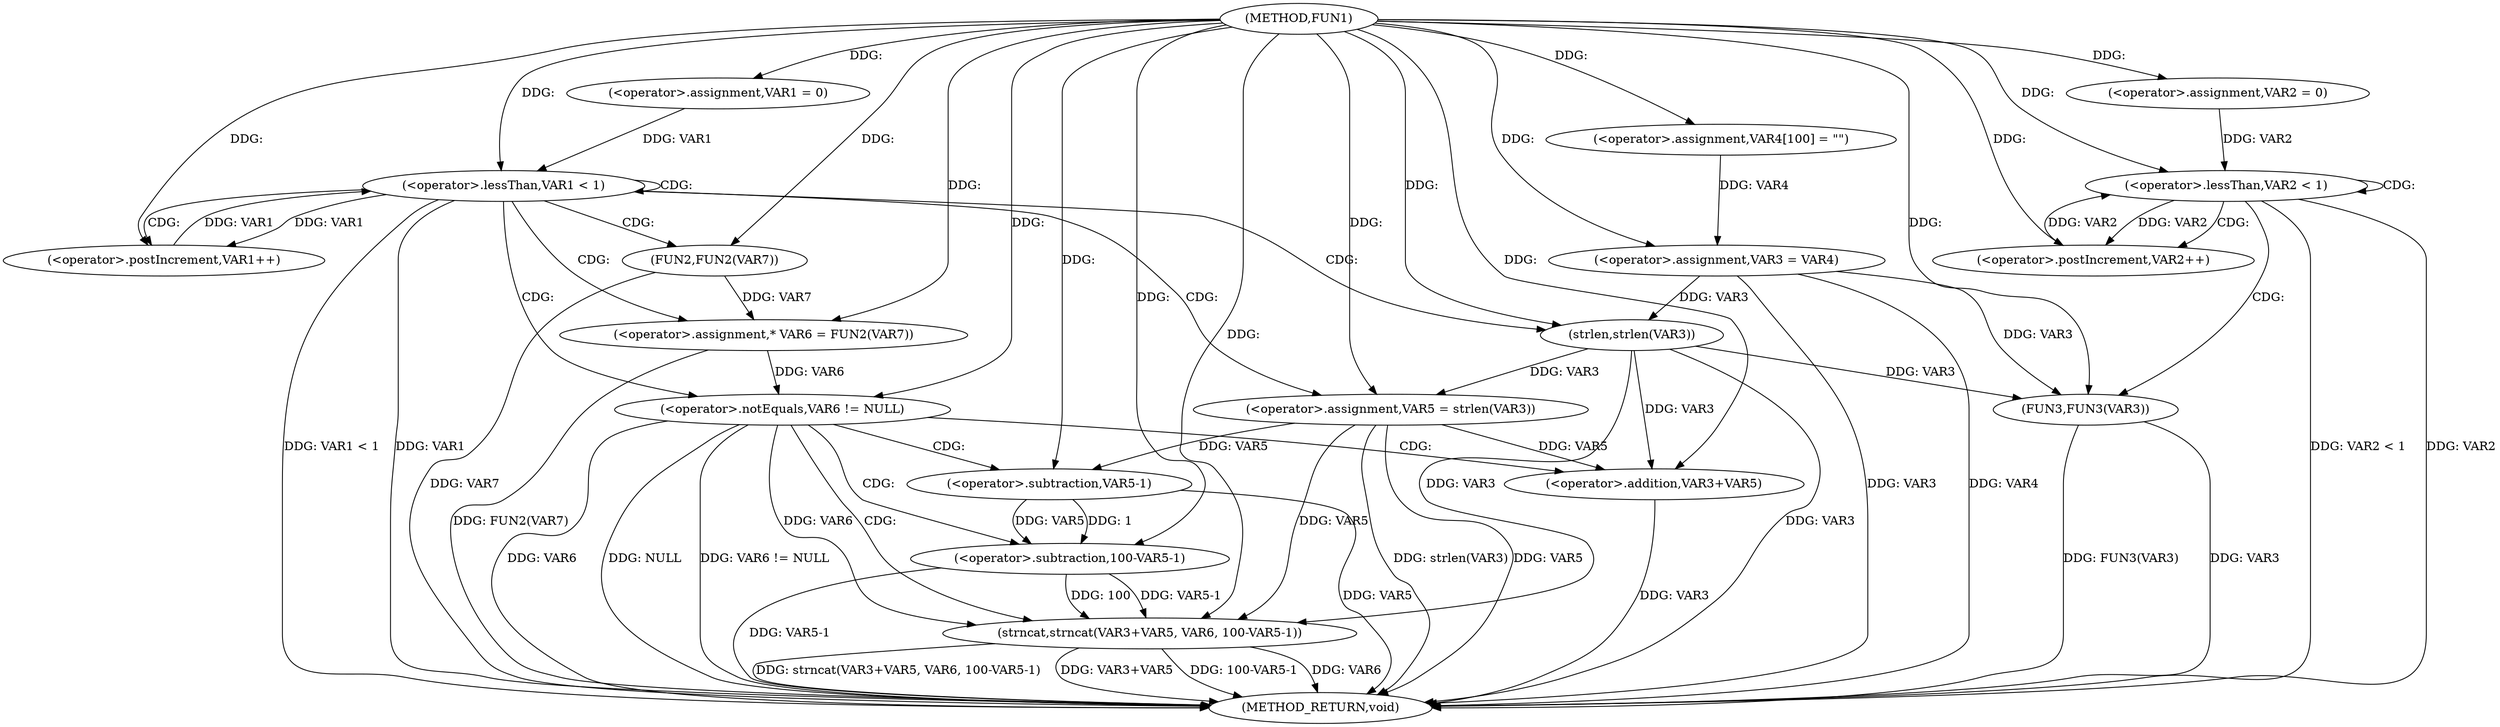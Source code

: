 digraph FUN1 {  
"1000100" [label = "(METHOD,FUN1)" ]
"1000160" [label = "(METHOD_RETURN,void)" ]
"1000106" [label = "(<operator>.assignment,VAR4[100] = \"\")" ]
"1000109" [label = "(<operator>.assignment,VAR3 = VAR4)" ]
"1000113" [label = "(<operator>.assignment,VAR1 = 0)" ]
"1000116" [label = "(<operator>.lessThan,VAR1 < 1)" ]
"1000119" [label = "(<operator>.postIncrement,VAR1++)" ]
"1000124" [label = "(<operator>.assignment,VAR5 = strlen(VAR3))" ]
"1000126" [label = "(strlen,strlen(VAR3))" ]
"1000129" [label = "(<operator>.assignment,* VAR6 = FUN2(VAR7))" ]
"1000131" [label = "(FUN2,FUN2(VAR7))" ]
"1000134" [label = "(<operator>.notEquals,VAR6 != NULL)" ]
"1000138" [label = "(strncat,strncat(VAR3+VAR5, VAR6, 100-VAR5-1))" ]
"1000139" [label = "(<operator>.addition,VAR3+VAR5)" ]
"1000143" [label = "(<operator>.subtraction,100-VAR5-1)" ]
"1000145" [label = "(<operator>.subtraction,VAR5-1)" ]
"1000149" [label = "(<operator>.assignment,VAR2 = 0)" ]
"1000152" [label = "(<operator>.lessThan,VAR2 < 1)" ]
"1000155" [label = "(<operator>.postIncrement,VAR2++)" ]
"1000158" [label = "(FUN3,FUN3(VAR3))" ]
  "1000124" -> "1000160"  [ label = "DDG: strlen(VAR3)"] 
  "1000138" -> "1000160"  [ label = "DDG: VAR6"] 
  "1000124" -> "1000160"  [ label = "DDG: VAR5"] 
  "1000138" -> "1000160"  [ label = "DDG: strncat(VAR3+VAR5, VAR6, 100-VAR5-1)"] 
  "1000145" -> "1000160"  [ label = "DDG: VAR5"] 
  "1000158" -> "1000160"  [ label = "DDG: VAR3"] 
  "1000116" -> "1000160"  [ label = "DDG: VAR1"] 
  "1000131" -> "1000160"  [ label = "DDG: VAR7"] 
  "1000138" -> "1000160"  [ label = "DDG: VAR3+VAR5"] 
  "1000139" -> "1000160"  [ label = "DDG: VAR3"] 
  "1000152" -> "1000160"  [ label = "DDG: VAR2 < 1"] 
  "1000158" -> "1000160"  [ label = "DDG: FUN3(VAR3)"] 
  "1000134" -> "1000160"  [ label = "DDG: VAR6 != NULL"] 
  "1000126" -> "1000160"  [ label = "DDG: VAR3"] 
  "1000152" -> "1000160"  [ label = "DDG: VAR2"] 
  "1000134" -> "1000160"  [ label = "DDG: VAR6"] 
  "1000109" -> "1000160"  [ label = "DDG: VAR3"] 
  "1000138" -> "1000160"  [ label = "DDG: 100-VAR5-1"] 
  "1000134" -> "1000160"  [ label = "DDG: NULL"] 
  "1000143" -> "1000160"  [ label = "DDG: VAR5-1"] 
  "1000109" -> "1000160"  [ label = "DDG: VAR4"] 
  "1000116" -> "1000160"  [ label = "DDG: VAR1 < 1"] 
  "1000129" -> "1000160"  [ label = "DDG: FUN2(VAR7)"] 
  "1000100" -> "1000106"  [ label = "DDG: "] 
  "1000106" -> "1000109"  [ label = "DDG: VAR4"] 
  "1000100" -> "1000109"  [ label = "DDG: "] 
  "1000100" -> "1000113"  [ label = "DDG: "] 
  "1000113" -> "1000116"  [ label = "DDG: VAR1"] 
  "1000119" -> "1000116"  [ label = "DDG: VAR1"] 
  "1000100" -> "1000116"  [ label = "DDG: "] 
  "1000116" -> "1000119"  [ label = "DDG: VAR1"] 
  "1000100" -> "1000119"  [ label = "DDG: "] 
  "1000126" -> "1000124"  [ label = "DDG: VAR3"] 
  "1000100" -> "1000124"  [ label = "DDG: "] 
  "1000109" -> "1000126"  [ label = "DDG: VAR3"] 
  "1000100" -> "1000126"  [ label = "DDG: "] 
  "1000131" -> "1000129"  [ label = "DDG: VAR7"] 
  "1000100" -> "1000129"  [ label = "DDG: "] 
  "1000100" -> "1000131"  [ label = "DDG: "] 
  "1000129" -> "1000134"  [ label = "DDG: VAR6"] 
  "1000100" -> "1000134"  [ label = "DDG: "] 
  "1000126" -> "1000138"  [ label = "DDG: VAR3"] 
  "1000100" -> "1000138"  [ label = "DDG: "] 
  "1000124" -> "1000138"  [ label = "DDG: VAR5"] 
  "1000126" -> "1000139"  [ label = "DDG: VAR3"] 
  "1000100" -> "1000139"  [ label = "DDG: "] 
  "1000124" -> "1000139"  [ label = "DDG: VAR5"] 
  "1000134" -> "1000138"  [ label = "DDG: VAR6"] 
  "1000143" -> "1000138"  [ label = "DDG: 100"] 
  "1000143" -> "1000138"  [ label = "DDG: VAR5-1"] 
  "1000100" -> "1000143"  [ label = "DDG: "] 
  "1000145" -> "1000143"  [ label = "DDG: VAR5"] 
  "1000145" -> "1000143"  [ label = "DDG: 1"] 
  "1000100" -> "1000145"  [ label = "DDG: "] 
  "1000124" -> "1000145"  [ label = "DDG: VAR5"] 
  "1000100" -> "1000149"  [ label = "DDG: "] 
  "1000149" -> "1000152"  [ label = "DDG: VAR2"] 
  "1000155" -> "1000152"  [ label = "DDG: VAR2"] 
  "1000100" -> "1000152"  [ label = "DDG: "] 
  "1000152" -> "1000155"  [ label = "DDG: VAR2"] 
  "1000100" -> "1000155"  [ label = "DDG: "] 
  "1000126" -> "1000158"  [ label = "DDG: VAR3"] 
  "1000109" -> "1000158"  [ label = "DDG: VAR3"] 
  "1000100" -> "1000158"  [ label = "DDG: "] 
  "1000116" -> "1000116"  [ label = "CDG: "] 
  "1000116" -> "1000131"  [ label = "CDG: "] 
  "1000116" -> "1000126"  [ label = "CDG: "] 
  "1000116" -> "1000129"  [ label = "CDG: "] 
  "1000116" -> "1000124"  [ label = "CDG: "] 
  "1000116" -> "1000119"  [ label = "CDG: "] 
  "1000116" -> "1000134"  [ label = "CDG: "] 
  "1000134" -> "1000143"  [ label = "CDG: "] 
  "1000134" -> "1000145"  [ label = "CDG: "] 
  "1000134" -> "1000139"  [ label = "CDG: "] 
  "1000134" -> "1000138"  [ label = "CDG: "] 
  "1000152" -> "1000158"  [ label = "CDG: "] 
  "1000152" -> "1000155"  [ label = "CDG: "] 
  "1000152" -> "1000152"  [ label = "CDG: "] 
}
